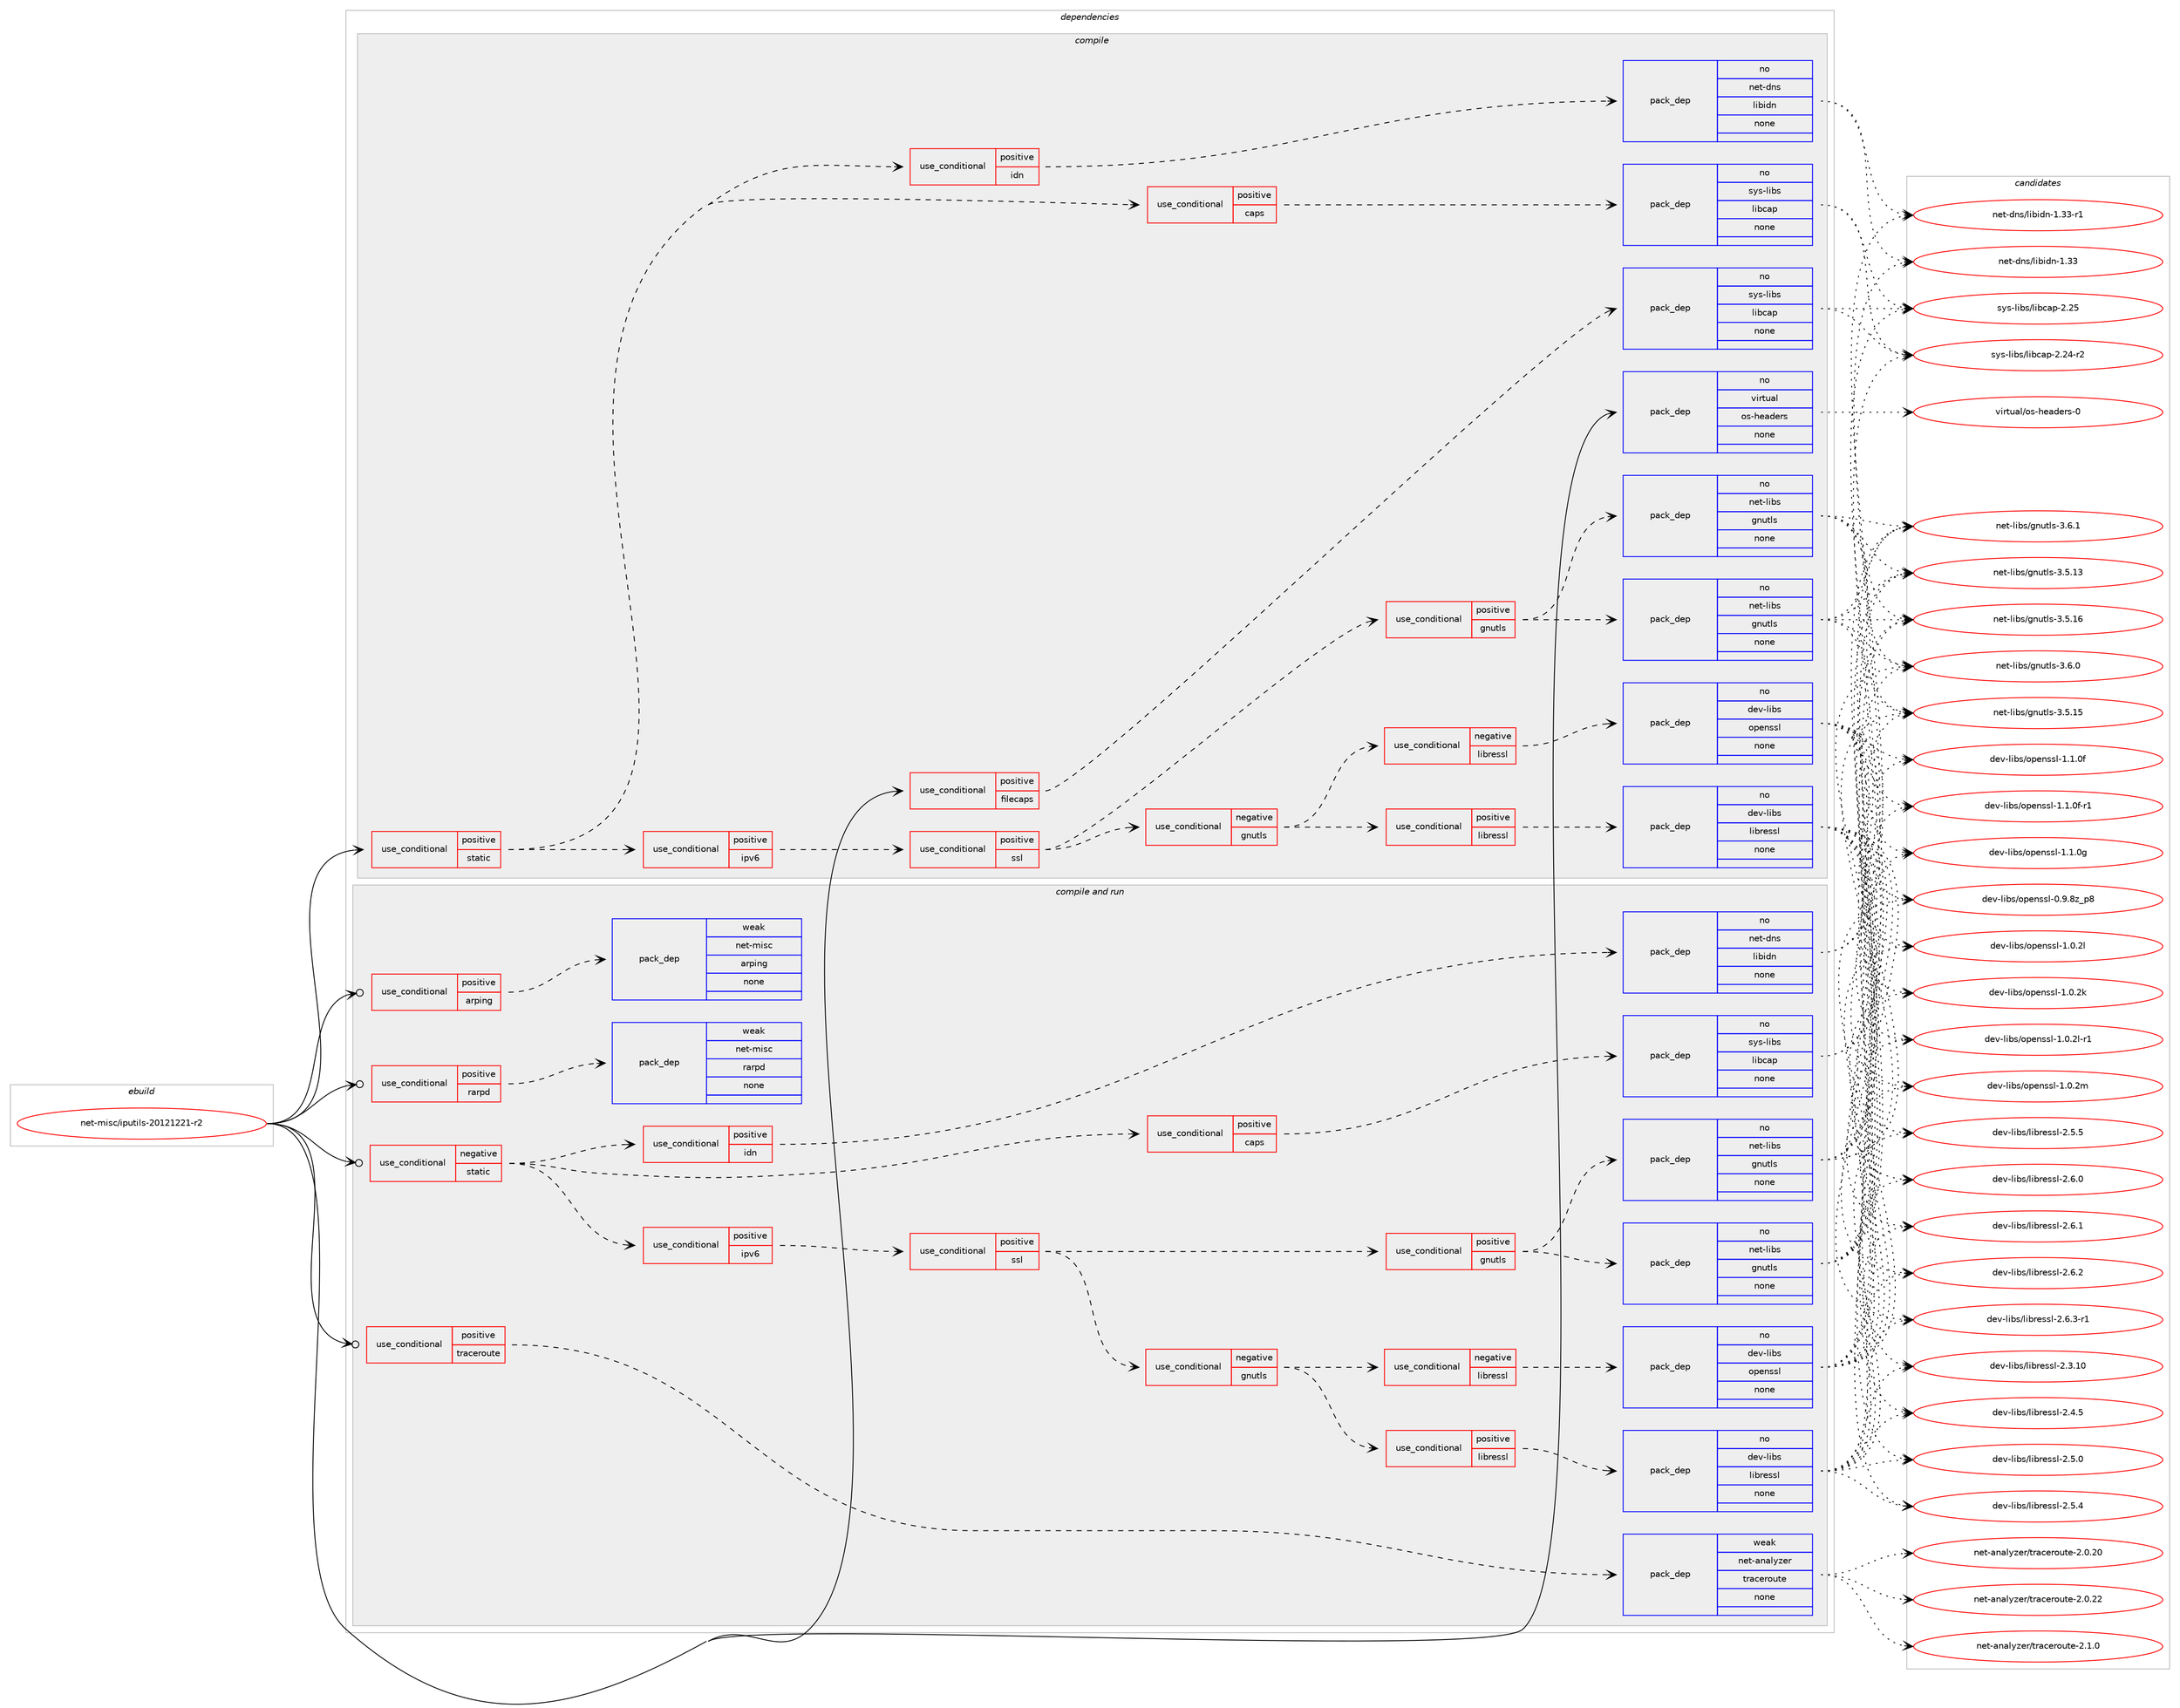 digraph prolog {

# *************
# Graph options
# *************

newrank=true;
concentrate=true;
compound=true;
graph [rankdir=LR,fontname=Helvetica,fontsize=10,ranksep=1.5];#, ranksep=2.5, nodesep=0.2];
edge  [arrowhead=vee];
node  [fontname=Helvetica,fontsize=10];

# **********
# The ebuild
# **********

subgraph cluster_leftcol {
color=gray;
rank=same;
label=<<i>ebuild</i>>;
id [label="net-misc/iputils-20121221-r2", color=red, width=4, href="../net-misc/iputils-20121221-r2.svg"];
}

# ****************
# The dependencies
# ****************

subgraph cluster_midcol {
color=gray;
label=<<i>dependencies</i>>;
subgraph cluster_compile {
fillcolor="#eeeeee";
style=filled;
label=<<i>compile</i>>;
subgraph cond105580 {
dependency426339 [label=<<TABLE BORDER="0" CELLBORDER="1" CELLSPACING="0" CELLPADDING="4"><TR><TD ROWSPAN="3" CELLPADDING="10">use_conditional</TD></TR><TR><TD>positive</TD></TR><TR><TD>filecaps</TD></TR></TABLE>>, shape=none, color=red];
subgraph pack313557 {
dependency426340 [label=<<TABLE BORDER="0" CELLBORDER="1" CELLSPACING="0" CELLPADDING="4" WIDTH="220"><TR><TD ROWSPAN="6" CELLPADDING="30">pack_dep</TD></TR><TR><TD WIDTH="110">no</TD></TR><TR><TD>sys-libs</TD></TR><TR><TD>libcap</TD></TR><TR><TD>none</TD></TR><TR><TD></TD></TR></TABLE>>, shape=none, color=blue];
}
dependency426339:e -> dependency426340:w [weight=20,style="dashed",arrowhead="vee"];
}
id:e -> dependency426339:w [weight=20,style="solid",arrowhead="vee"];
subgraph cond105581 {
dependency426341 [label=<<TABLE BORDER="0" CELLBORDER="1" CELLSPACING="0" CELLPADDING="4"><TR><TD ROWSPAN="3" CELLPADDING="10">use_conditional</TD></TR><TR><TD>positive</TD></TR><TR><TD>static</TD></TR></TABLE>>, shape=none, color=red];
subgraph cond105582 {
dependency426342 [label=<<TABLE BORDER="0" CELLBORDER="1" CELLSPACING="0" CELLPADDING="4"><TR><TD ROWSPAN="3" CELLPADDING="10">use_conditional</TD></TR><TR><TD>positive</TD></TR><TR><TD>caps</TD></TR></TABLE>>, shape=none, color=red];
subgraph pack313558 {
dependency426343 [label=<<TABLE BORDER="0" CELLBORDER="1" CELLSPACING="0" CELLPADDING="4" WIDTH="220"><TR><TD ROWSPAN="6" CELLPADDING="30">pack_dep</TD></TR><TR><TD WIDTH="110">no</TD></TR><TR><TD>sys-libs</TD></TR><TR><TD>libcap</TD></TR><TR><TD>none</TD></TR><TR><TD></TD></TR></TABLE>>, shape=none, color=blue];
}
dependency426342:e -> dependency426343:w [weight=20,style="dashed",arrowhead="vee"];
}
dependency426341:e -> dependency426342:w [weight=20,style="dashed",arrowhead="vee"];
subgraph cond105583 {
dependency426344 [label=<<TABLE BORDER="0" CELLBORDER="1" CELLSPACING="0" CELLPADDING="4"><TR><TD ROWSPAN="3" CELLPADDING="10">use_conditional</TD></TR><TR><TD>positive</TD></TR><TR><TD>idn</TD></TR></TABLE>>, shape=none, color=red];
subgraph pack313559 {
dependency426345 [label=<<TABLE BORDER="0" CELLBORDER="1" CELLSPACING="0" CELLPADDING="4" WIDTH="220"><TR><TD ROWSPAN="6" CELLPADDING="30">pack_dep</TD></TR><TR><TD WIDTH="110">no</TD></TR><TR><TD>net-dns</TD></TR><TR><TD>libidn</TD></TR><TR><TD>none</TD></TR><TR><TD></TD></TR></TABLE>>, shape=none, color=blue];
}
dependency426344:e -> dependency426345:w [weight=20,style="dashed",arrowhead="vee"];
}
dependency426341:e -> dependency426344:w [weight=20,style="dashed",arrowhead="vee"];
subgraph cond105584 {
dependency426346 [label=<<TABLE BORDER="0" CELLBORDER="1" CELLSPACING="0" CELLPADDING="4"><TR><TD ROWSPAN="3" CELLPADDING="10">use_conditional</TD></TR><TR><TD>positive</TD></TR><TR><TD>ipv6</TD></TR></TABLE>>, shape=none, color=red];
subgraph cond105585 {
dependency426347 [label=<<TABLE BORDER="0" CELLBORDER="1" CELLSPACING="0" CELLPADDING="4"><TR><TD ROWSPAN="3" CELLPADDING="10">use_conditional</TD></TR><TR><TD>positive</TD></TR><TR><TD>ssl</TD></TR></TABLE>>, shape=none, color=red];
subgraph cond105586 {
dependency426348 [label=<<TABLE BORDER="0" CELLBORDER="1" CELLSPACING="0" CELLPADDING="4"><TR><TD ROWSPAN="3" CELLPADDING="10">use_conditional</TD></TR><TR><TD>positive</TD></TR><TR><TD>gnutls</TD></TR></TABLE>>, shape=none, color=red];
subgraph pack313560 {
dependency426349 [label=<<TABLE BORDER="0" CELLBORDER="1" CELLSPACING="0" CELLPADDING="4" WIDTH="220"><TR><TD ROWSPAN="6" CELLPADDING="30">pack_dep</TD></TR><TR><TD WIDTH="110">no</TD></TR><TR><TD>net-libs</TD></TR><TR><TD>gnutls</TD></TR><TR><TD>none</TD></TR><TR><TD></TD></TR></TABLE>>, shape=none, color=blue];
}
dependency426348:e -> dependency426349:w [weight=20,style="dashed",arrowhead="vee"];
subgraph pack313561 {
dependency426350 [label=<<TABLE BORDER="0" CELLBORDER="1" CELLSPACING="0" CELLPADDING="4" WIDTH="220"><TR><TD ROWSPAN="6" CELLPADDING="30">pack_dep</TD></TR><TR><TD WIDTH="110">no</TD></TR><TR><TD>net-libs</TD></TR><TR><TD>gnutls</TD></TR><TR><TD>none</TD></TR><TR><TD></TD></TR></TABLE>>, shape=none, color=blue];
}
dependency426348:e -> dependency426350:w [weight=20,style="dashed",arrowhead="vee"];
}
dependency426347:e -> dependency426348:w [weight=20,style="dashed",arrowhead="vee"];
subgraph cond105587 {
dependency426351 [label=<<TABLE BORDER="0" CELLBORDER="1" CELLSPACING="0" CELLPADDING="4"><TR><TD ROWSPAN="3" CELLPADDING="10">use_conditional</TD></TR><TR><TD>negative</TD></TR><TR><TD>gnutls</TD></TR></TABLE>>, shape=none, color=red];
subgraph cond105588 {
dependency426352 [label=<<TABLE BORDER="0" CELLBORDER="1" CELLSPACING="0" CELLPADDING="4"><TR><TD ROWSPAN="3" CELLPADDING="10">use_conditional</TD></TR><TR><TD>negative</TD></TR><TR><TD>libressl</TD></TR></TABLE>>, shape=none, color=red];
subgraph pack313562 {
dependency426353 [label=<<TABLE BORDER="0" CELLBORDER="1" CELLSPACING="0" CELLPADDING="4" WIDTH="220"><TR><TD ROWSPAN="6" CELLPADDING="30">pack_dep</TD></TR><TR><TD WIDTH="110">no</TD></TR><TR><TD>dev-libs</TD></TR><TR><TD>openssl</TD></TR><TR><TD>none</TD></TR><TR><TD></TD></TR></TABLE>>, shape=none, color=blue];
}
dependency426352:e -> dependency426353:w [weight=20,style="dashed",arrowhead="vee"];
}
dependency426351:e -> dependency426352:w [weight=20,style="dashed",arrowhead="vee"];
subgraph cond105589 {
dependency426354 [label=<<TABLE BORDER="0" CELLBORDER="1" CELLSPACING="0" CELLPADDING="4"><TR><TD ROWSPAN="3" CELLPADDING="10">use_conditional</TD></TR><TR><TD>positive</TD></TR><TR><TD>libressl</TD></TR></TABLE>>, shape=none, color=red];
subgraph pack313563 {
dependency426355 [label=<<TABLE BORDER="0" CELLBORDER="1" CELLSPACING="0" CELLPADDING="4" WIDTH="220"><TR><TD ROWSPAN="6" CELLPADDING="30">pack_dep</TD></TR><TR><TD WIDTH="110">no</TD></TR><TR><TD>dev-libs</TD></TR><TR><TD>libressl</TD></TR><TR><TD>none</TD></TR><TR><TD></TD></TR></TABLE>>, shape=none, color=blue];
}
dependency426354:e -> dependency426355:w [weight=20,style="dashed",arrowhead="vee"];
}
dependency426351:e -> dependency426354:w [weight=20,style="dashed",arrowhead="vee"];
}
dependency426347:e -> dependency426351:w [weight=20,style="dashed",arrowhead="vee"];
}
dependency426346:e -> dependency426347:w [weight=20,style="dashed",arrowhead="vee"];
}
dependency426341:e -> dependency426346:w [weight=20,style="dashed",arrowhead="vee"];
}
id:e -> dependency426341:w [weight=20,style="solid",arrowhead="vee"];
subgraph pack313564 {
dependency426356 [label=<<TABLE BORDER="0" CELLBORDER="1" CELLSPACING="0" CELLPADDING="4" WIDTH="220"><TR><TD ROWSPAN="6" CELLPADDING="30">pack_dep</TD></TR><TR><TD WIDTH="110">no</TD></TR><TR><TD>virtual</TD></TR><TR><TD>os-headers</TD></TR><TR><TD>none</TD></TR><TR><TD></TD></TR></TABLE>>, shape=none, color=blue];
}
id:e -> dependency426356:w [weight=20,style="solid",arrowhead="vee"];
}
subgraph cluster_compileandrun {
fillcolor="#eeeeee";
style=filled;
label=<<i>compile and run</i>>;
subgraph cond105590 {
dependency426357 [label=<<TABLE BORDER="0" CELLBORDER="1" CELLSPACING="0" CELLPADDING="4"><TR><TD ROWSPAN="3" CELLPADDING="10">use_conditional</TD></TR><TR><TD>negative</TD></TR><TR><TD>static</TD></TR></TABLE>>, shape=none, color=red];
subgraph cond105591 {
dependency426358 [label=<<TABLE BORDER="0" CELLBORDER="1" CELLSPACING="0" CELLPADDING="4"><TR><TD ROWSPAN="3" CELLPADDING="10">use_conditional</TD></TR><TR><TD>positive</TD></TR><TR><TD>caps</TD></TR></TABLE>>, shape=none, color=red];
subgraph pack313565 {
dependency426359 [label=<<TABLE BORDER="0" CELLBORDER="1" CELLSPACING="0" CELLPADDING="4" WIDTH="220"><TR><TD ROWSPAN="6" CELLPADDING="30">pack_dep</TD></TR><TR><TD WIDTH="110">no</TD></TR><TR><TD>sys-libs</TD></TR><TR><TD>libcap</TD></TR><TR><TD>none</TD></TR><TR><TD></TD></TR></TABLE>>, shape=none, color=blue];
}
dependency426358:e -> dependency426359:w [weight=20,style="dashed",arrowhead="vee"];
}
dependency426357:e -> dependency426358:w [weight=20,style="dashed",arrowhead="vee"];
subgraph cond105592 {
dependency426360 [label=<<TABLE BORDER="0" CELLBORDER="1" CELLSPACING="0" CELLPADDING="4"><TR><TD ROWSPAN="3" CELLPADDING="10">use_conditional</TD></TR><TR><TD>positive</TD></TR><TR><TD>idn</TD></TR></TABLE>>, shape=none, color=red];
subgraph pack313566 {
dependency426361 [label=<<TABLE BORDER="0" CELLBORDER="1" CELLSPACING="0" CELLPADDING="4" WIDTH="220"><TR><TD ROWSPAN="6" CELLPADDING="30">pack_dep</TD></TR><TR><TD WIDTH="110">no</TD></TR><TR><TD>net-dns</TD></TR><TR><TD>libidn</TD></TR><TR><TD>none</TD></TR><TR><TD></TD></TR></TABLE>>, shape=none, color=blue];
}
dependency426360:e -> dependency426361:w [weight=20,style="dashed",arrowhead="vee"];
}
dependency426357:e -> dependency426360:w [weight=20,style="dashed",arrowhead="vee"];
subgraph cond105593 {
dependency426362 [label=<<TABLE BORDER="0" CELLBORDER="1" CELLSPACING="0" CELLPADDING="4"><TR><TD ROWSPAN="3" CELLPADDING="10">use_conditional</TD></TR><TR><TD>positive</TD></TR><TR><TD>ipv6</TD></TR></TABLE>>, shape=none, color=red];
subgraph cond105594 {
dependency426363 [label=<<TABLE BORDER="0" CELLBORDER="1" CELLSPACING="0" CELLPADDING="4"><TR><TD ROWSPAN="3" CELLPADDING="10">use_conditional</TD></TR><TR><TD>positive</TD></TR><TR><TD>ssl</TD></TR></TABLE>>, shape=none, color=red];
subgraph cond105595 {
dependency426364 [label=<<TABLE BORDER="0" CELLBORDER="1" CELLSPACING="0" CELLPADDING="4"><TR><TD ROWSPAN="3" CELLPADDING="10">use_conditional</TD></TR><TR><TD>positive</TD></TR><TR><TD>gnutls</TD></TR></TABLE>>, shape=none, color=red];
subgraph pack313567 {
dependency426365 [label=<<TABLE BORDER="0" CELLBORDER="1" CELLSPACING="0" CELLPADDING="4" WIDTH="220"><TR><TD ROWSPAN="6" CELLPADDING="30">pack_dep</TD></TR><TR><TD WIDTH="110">no</TD></TR><TR><TD>net-libs</TD></TR><TR><TD>gnutls</TD></TR><TR><TD>none</TD></TR><TR><TD></TD></TR></TABLE>>, shape=none, color=blue];
}
dependency426364:e -> dependency426365:w [weight=20,style="dashed",arrowhead="vee"];
subgraph pack313568 {
dependency426366 [label=<<TABLE BORDER="0" CELLBORDER="1" CELLSPACING="0" CELLPADDING="4" WIDTH="220"><TR><TD ROWSPAN="6" CELLPADDING="30">pack_dep</TD></TR><TR><TD WIDTH="110">no</TD></TR><TR><TD>net-libs</TD></TR><TR><TD>gnutls</TD></TR><TR><TD>none</TD></TR><TR><TD></TD></TR></TABLE>>, shape=none, color=blue];
}
dependency426364:e -> dependency426366:w [weight=20,style="dashed",arrowhead="vee"];
}
dependency426363:e -> dependency426364:w [weight=20,style="dashed",arrowhead="vee"];
subgraph cond105596 {
dependency426367 [label=<<TABLE BORDER="0" CELLBORDER="1" CELLSPACING="0" CELLPADDING="4"><TR><TD ROWSPAN="3" CELLPADDING="10">use_conditional</TD></TR><TR><TD>negative</TD></TR><TR><TD>gnutls</TD></TR></TABLE>>, shape=none, color=red];
subgraph cond105597 {
dependency426368 [label=<<TABLE BORDER="0" CELLBORDER="1" CELLSPACING="0" CELLPADDING="4"><TR><TD ROWSPAN="3" CELLPADDING="10">use_conditional</TD></TR><TR><TD>negative</TD></TR><TR><TD>libressl</TD></TR></TABLE>>, shape=none, color=red];
subgraph pack313569 {
dependency426369 [label=<<TABLE BORDER="0" CELLBORDER="1" CELLSPACING="0" CELLPADDING="4" WIDTH="220"><TR><TD ROWSPAN="6" CELLPADDING="30">pack_dep</TD></TR><TR><TD WIDTH="110">no</TD></TR><TR><TD>dev-libs</TD></TR><TR><TD>openssl</TD></TR><TR><TD>none</TD></TR><TR><TD></TD></TR></TABLE>>, shape=none, color=blue];
}
dependency426368:e -> dependency426369:w [weight=20,style="dashed",arrowhead="vee"];
}
dependency426367:e -> dependency426368:w [weight=20,style="dashed",arrowhead="vee"];
subgraph cond105598 {
dependency426370 [label=<<TABLE BORDER="0" CELLBORDER="1" CELLSPACING="0" CELLPADDING="4"><TR><TD ROWSPAN="3" CELLPADDING="10">use_conditional</TD></TR><TR><TD>positive</TD></TR><TR><TD>libressl</TD></TR></TABLE>>, shape=none, color=red];
subgraph pack313570 {
dependency426371 [label=<<TABLE BORDER="0" CELLBORDER="1" CELLSPACING="0" CELLPADDING="4" WIDTH="220"><TR><TD ROWSPAN="6" CELLPADDING="30">pack_dep</TD></TR><TR><TD WIDTH="110">no</TD></TR><TR><TD>dev-libs</TD></TR><TR><TD>libressl</TD></TR><TR><TD>none</TD></TR><TR><TD></TD></TR></TABLE>>, shape=none, color=blue];
}
dependency426370:e -> dependency426371:w [weight=20,style="dashed",arrowhead="vee"];
}
dependency426367:e -> dependency426370:w [weight=20,style="dashed",arrowhead="vee"];
}
dependency426363:e -> dependency426367:w [weight=20,style="dashed",arrowhead="vee"];
}
dependency426362:e -> dependency426363:w [weight=20,style="dashed",arrowhead="vee"];
}
dependency426357:e -> dependency426362:w [weight=20,style="dashed",arrowhead="vee"];
}
id:e -> dependency426357:w [weight=20,style="solid",arrowhead="odotvee"];
subgraph cond105599 {
dependency426372 [label=<<TABLE BORDER="0" CELLBORDER="1" CELLSPACING="0" CELLPADDING="4"><TR><TD ROWSPAN="3" CELLPADDING="10">use_conditional</TD></TR><TR><TD>positive</TD></TR><TR><TD>arping</TD></TR></TABLE>>, shape=none, color=red];
subgraph pack313571 {
dependency426373 [label=<<TABLE BORDER="0" CELLBORDER="1" CELLSPACING="0" CELLPADDING="4" WIDTH="220"><TR><TD ROWSPAN="6" CELLPADDING="30">pack_dep</TD></TR><TR><TD WIDTH="110">weak</TD></TR><TR><TD>net-misc</TD></TR><TR><TD>arping</TD></TR><TR><TD>none</TD></TR><TR><TD></TD></TR></TABLE>>, shape=none, color=blue];
}
dependency426372:e -> dependency426373:w [weight=20,style="dashed",arrowhead="vee"];
}
id:e -> dependency426372:w [weight=20,style="solid",arrowhead="odotvee"];
subgraph cond105600 {
dependency426374 [label=<<TABLE BORDER="0" CELLBORDER="1" CELLSPACING="0" CELLPADDING="4"><TR><TD ROWSPAN="3" CELLPADDING="10">use_conditional</TD></TR><TR><TD>positive</TD></TR><TR><TD>rarpd</TD></TR></TABLE>>, shape=none, color=red];
subgraph pack313572 {
dependency426375 [label=<<TABLE BORDER="0" CELLBORDER="1" CELLSPACING="0" CELLPADDING="4" WIDTH="220"><TR><TD ROWSPAN="6" CELLPADDING="30">pack_dep</TD></TR><TR><TD WIDTH="110">weak</TD></TR><TR><TD>net-misc</TD></TR><TR><TD>rarpd</TD></TR><TR><TD>none</TD></TR><TR><TD></TD></TR></TABLE>>, shape=none, color=blue];
}
dependency426374:e -> dependency426375:w [weight=20,style="dashed",arrowhead="vee"];
}
id:e -> dependency426374:w [weight=20,style="solid",arrowhead="odotvee"];
subgraph cond105601 {
dependency426376 [label=<<TABLE BORDER="0" CELLBORDER="1" CELLSPACING="0" CELLPADDING="4"><TR><TD ROWSPAN="3" CELLPADDING="10">use_conditional</TD></TR><TR><TD>positive</TD></TR><TR><TD>traceroute</TD></TR></TABLE>>, shape=none, color=red];
subgraph pack313573 {
dependency426377 [label=<<TABLE BORDER="0" CELLBORDER="1" CELLSPACING="0" CELLPADDING="4" WIDTH="220"><TR><TD ROWSPAN="6" CELLPADDING="30">pack_dep</TD></TR><TR><TD WIDTH="110">weak</TD></TR><TR><TD>net-analyzer</TD></TR><TR><TD>traceroute</TD></TR><TR><TD>none</TD></TR><TR><TD></TD></TR></TABLE>>, shape=none, color=blue];
}
dependency426376:e -> dependency426377:w [weight=20,style="dashed",arrowhead="vee"];
}
id:e -> dependency426376:w [weight=20,style="solid",arrowhead="odotvee"];
}
subgraph cluster_run {
fillcolor="#eeeeee";
style=filled;
label=<<i>run</i>>;
}
}

# **************
# The candidates
# **************

subgraph cluster_choices {
rank=same;
color=gray;
label=<<i>candidates</i>>;

subgraph choice313557 {
color=black;
nodesep=1;
choice11512111545108105981154710810598999711245504650524511450 [label="sys-libs/libcap-2.24-r2", color=red, width=4,href="../sys-libs/libcap-2.24-r2.svg"];
choice1151211154510810598115471081059899971124550465053 [label="sys-libs/libcap-2.25", color=red, width=4,href="../sys-libs/libcap-2.25.svg"];
dependency426340:e -> choice11512111545108105981154710810598999711245504650524511450:w [style=dotted,weight="100"];
dependency426340:e -> choice1151211154510810598115471081059899971124550465053:w [style=dotted,weight="100"];
}
subgraph choice313558 {
color=black;
nodesep=1;
choice11512111545108105981154710810598999711245504650524511450 [label="sys-libs/libcap-2.24-r2", color=red, width=4,href="../sys-libs/libcap-2.24-r2.svg"];
choice1151211154510810598115471081059899971124550465053 [label="sys-libs/libcap-2.25", color=red, width=4,href="../sys-libs/libcap-2.25.svg"];
dependency426343:e -> choice11512111545108105981154710810598999711245504650524511450:w [style=dotted,weight="100"];
dependency426343:e -> choice1151211154510810598115471081059899971124550465053:w [style=dotted,weight="100"];
}
subgraph choice313559 {
color=black;
nodesep=1;
choice1101011164510011011547108105981051001104549465151 [label="net-dns/libidn-1.33", color=red, width=4,href="../net-dns/libidn-1.33.svg"];
choice11010111645100110115471081059810510011045494651514511449 [label="net-dns/libidn-1.33-r1", color=red, width=4,href="../net-dns/libidn-1.33-r1.svg"];
dependency426345:e -> choice1101011164510011011547108105981051001104549465151:w [style=dotted,weight="100"];
dependency426345:e -> choice11010111645100110115471081059810510011045494651514511449:w [style=dotted,weight="100"];
}
subgraph choice313560 {
color=black;
nodesep=1;
choice11010111645108105981154710311011711610811545514653464951 [label="net-libs/gnutls-3.5.13", color=red, width=4,href="../net-libs/gnutls-3.5.13.svg"];
choice11010111645108105981154710311011711610811545514653464953 [label="net-libs/gnutls-3.5.15", color=red, width=4,href="../net-libs/gnutls-3.5.15.svg"];
choice11010111645108105981154710311011711610811545514653464954 [label="net-libs/gnutls-3.5.16", color=red, width=4,href="../net-libs/gnutls-3.5.16.svg"];
choice110101116451081059811547103110117116108115455146544648 [label="net-libs/gnutls-3.6.0", color=red, width=4,href="../net-libs/gnutls-3.6.0.svg"];
choice110101116451081059811547103110117116108115455146544649 [label="net-libs/gnutls-3.6.1", color=red, width=4,href="../net-libs/gnutls-3.6.1.svg"];
dependency426349:e -> choice11010111645108105981154710311011711610811545514653464951:w [style=dotted,weight="100"];
dependency426349:e -> choice11010111645108105981154710311011711610811545514653464953:w [style=dotted,weight="100"];
dependency426349:e -> choice11010111645108105981154710311011711610811545514653464954:w [style=dotted,weight="100"];
dependency426349:e -> choice110101116451081059811547103110117116108115455146544648:w [style=dotted,weight="100"];
dependency426349:e -> choice110101116451081059811547103110117116108115455146544649:w [style=dotted,weight="100"];
}
subgraph choice313561 {
color=black;
nodesep=1;
choice11010111645108105981154710311011711610811545514653464951 [label="net-libs/gnutls-3.5.13", color=red, width=4,href="../net-libs/gnutls-3.5.13.svg"];
choice11010111645108105981154710311011711610811545514653464953 [label="net-libs/gnutls-3.5.15", color=red, width=4,href="../net-libs/gnutls-3.5.15.svg"];
choice11010111645108105981154710311011711610811545514653464954 [label="net-libs/gnutls-3.5.16", color=red, width=4,href="../net-libs/gnutls-3.5.16.svg"];
choice110101116451081059811547103110117116108115455146544648 [label="net-libs/gnutls-3.6.0", color=red, width=4,href="../net-libs/gnutls-3.6.0.svg"];
choice110101116451081059811547103110117116108115455146544649 [label="net-libs/gnutls-3.6.1", color=red, width=4,href="../net-libs/gnutls-3.6.1.svg"];
dependency426350:e -> choice11010111645108105981154710311011711610811545514653464951:w [style=dotted,weight="100"];
dependency426350:e -> choice11010111645108105981154710311011711610811545514653464953:w [style=dotted,weight="100"];
dependency426350:e -> choice11010111645108105981154710311011711610811545514653464954:w [style=dotted,weight="100"];
dependency426350:e -> choice110101116451081059811547103110117116108115455146544648:w [style=dotted,weight="100"];
dependency426350:e -> choice110101116451081059811547103110117116108115455146544649:w [style=dotted,weight="100"];
}
subgraph choice313562 {
color=black;
nodesep=1;
choice1001011184510810598115471111121011101151151084548465746561229511256 [label="dev-libs/openssl-0.9.8z_p8", color=red, width=4,href="../dev-libs/openssl-0.9.8z_p8.svg"];
choice100101118451081059811547111112101110115115108454946484650107 [label="dev-libs/openssl-1.0.2k", color=red, width=4,href="../dev-libs/openssl-1.0.2k.svg"];
choice100101118451081059811547111112101110115115108454946484650108 [label="dev-libs/openssl-1.0.2l", color=red, width=4,href="../dev-libs/openssl-1.0.2l.svg"];
choice1001011184510810598115471111121011101151151084549464846501084511449 [label="dev-libs/openssl-1.0.2l-r1", color=red, width=4,href="../dev-libs/openssl-1.0.2l-r1.svg"];
choice100101118451081059811547111112101110115115108454946484650109 [label="dev-libs/openssl-1.0.2m", color=red, width=4,href="../dev-libs/openssl-1.0.2m.svg"];
choice100101118451081059811547111112101110115115108454946494648102 [label="dev-libs/openssl-1.1.0f", color=red, width=4,href="../dev-libs/openssl-1.1.0f.svg"];
choice1001011184510810598115471111121011101151151084549464946481024511449 [label="dev-libs/openssl-1.1.0f-r1", color=red, width=4,href="../dev-libs/openssl-1.1.0f-r1.svg"];
choice100101118451081059811547111112101110115115108454946494648103 [label="dev-libs/openssl-1.1.0g", color=red, width=4,href="../dev-libs/openssl-1.1.0g.svg"];
dependency426353:e -> choice1001011184510810598115471111121011101151151084548465746561229511256:w [style=dotted,weight="100"];
dependency426353:e -> choice100101118451081059811547111112101110115115108454946484650107:w [style=dotted,weight="100"];
dependency426353:e -> choice100101118451081059811547111112101110115115108454946484650108:w [style=dotted,weight="100"];
dependency426353:e -> choice1001011184510810598115471111121011101151151084549464846501084511449:w [style=dotted,weight="100"];
dependency426353:e -> choice100101118451081059811547111112101110115115108454946484650109:w [style=dotted,weight="100"];
dependency426353:e -> choice100101118451081059811547111112101110115115108454946494648102:w [style=dotted,weight="100"];
dependency426353:e -> choice1001011184510810598115471111121011101151151084549464946481024511449:w [style=dotted,weight="100"];
dependency426353:e -> choice100101118451081059811547111112101110115115108454946494648103:w [style=dotted,weight="100"];
}
subgraph choice313563 {
color=black;
nodesep=1;
choice1001011184510810598115471081059811410111511510845504651464948 [label="dev-libs/libressl-2.3.10", color=red, width=4,href="../dev-libs/libressl-2.3.10.svg"];
choice10010111845108105981154710810598114101115115108455046524653 [label="dev-libs/libressl-2.4.5", color=red, width=4,href="../dev-libs/libressl-2.4.5.svg"];
choice10010111845108105981154710810598114101115115108455046534648 [label="dev-libs/libressl-2.5.0", color=red, width=4,href="../dev-libs/libressl-2.5.0.svg"];
choice10010111845108105981154710810598114101115115108455046534652 [label="dev-libs/libressl-2.5.4", color=red, width=4,href="../dev-libs/libressl-2.5.4.svg"];
choice10010111845108105981154710810598114101115115108455046534653 [label="dev-libs/libressl-2.5.5", color=red, width=4,href="../dev-libs/libressl-2.5.5.svg"];
choice10010111845108105981154710810598114101115115108455046544648 [label="dev-libs/libressl-2.6.0", color=red, width=4,href="../dev-libs/libressl-2.6.0.svg"];
choice10010111845108105981154710810598114101115115108455046544649 [label="dev-libs/libressl-2.6.1", color=red, width=4,href="../dev-libs/libressl-2.6.1.svg"];
choice10010111845108105981154710810598114101115115108455046544650 [label="dev-libs/libressl-2.6.2", color=red, width=4,href="../dev-libs/libressl-2.6.2.svg"];
choice100101118451081059811547108105981141011151151084550465446514511449 [label="dev-libs/libressl-2.6.3-r1", color=red, width=4,href="../dev-libs/libressl-2.6.3-r1.svg"];
dependency426355:e -> choice1001011184510810598115471081059811410111511510845504651464948:w [style=dotted,weight="100"];
dependency426355:e -> choice10010111845108105981154710810598114101115115108455046524653:w [style=dotted,weight="100"];
dependency426355:e -> choice10010111845108105981154710810598114101115115108455046534648:w [style=dotted,weight="100"];
dependency426355:e -> choice10010111845108105981154710810598114101115115108455046534652:w [style=dotted,weight="100"];
dependency426355:e -> choice10010111845108105981154710810598114101115115108455046534653:w [style=dotted,weight="100"];
dependency426355:e -> choice10010111845108105981154710810598114101115115108455046544648:w [style=dotted,weight="100"];
dependency426355:e -> choice10010111845108105981154710810598114101115115108455046544649:w [style=dotted,weight="100"];
dependency426355:e -> choice10010111845108105981154710810598114101115115108455046544650:w [style=dotted,weight="100"];
dependency426355:e -> choice100101118451081059811547108105981141011151151084550465446514511449:w [style=dotted,weight="100"];
}
subgraph choice313564 {
color=black;
nodesep=1;
choice118105114116117971084711111545104101971001011141154548 [label="virtual/os-headers-0", color=red, width=4,href="../virtual/os-headers-0.svg"];
dependency426356:e -> choice118105114116117971084711111545104101971001011141154548:w [style=dotted,weight="100"];
}
subgraph choice313565 {
color=black;
nodesep=1;
choice11512111545108105981154710810598999711245504650524511450 [label="sys-libs/libcap-2.24-r2", color=red, width=4,href="../sys-libs/libcap-2.24-r2.svg"];
choice1151211154510810598115471081059899971124550465053 [label="sys-libs/libcap-2.25", color=red, width=4,href="../sys-libs/libcap-2.25.svg"];
dependency426359:e -> choice11512111545108105981154710810598999711245504650524511450:w [style=dotted,weight="100"];
dependency426359:e -> choice1151211154510810598115471081059899971124550465053:w [style=dotted,weight="100"];
}
subgraph choice313566 {
color=black;
nodesep=1;
choice1101011164510011011547108105981051001104549465151 [label="net-dns/libidn-1.33", color=red, width=4,href="../net-dns/libidn-1.33.svg"];
choice11010111645100110115471081059810510011045494651514511449 [label="net-dns/libidn-1.33-r1", color=red, width=4,href="../net-dns/libidn-1.33-r1.svg"];
dependency426361:e -> choice1101011164510011011547108105981051001104549465151:w [style=dotted,weight="100"];
dependency426361:e -> choice11010111645100110115471081059810510011045494651514511449:w [style=dotted,weight="100"];
}
subgraph choice313567 {
color=black;
nodesep=1;
choice11010111645108105981154710311011711610811545514653464951 [label="net-libs/gnutls-3.5.13", color=red, width=4,href="../net-libs/gnutls-3.5.13.svg"];
choice11010111645108105981154710311011711610811545514653464953 [label="net-libs/gnutls-3.5.15", color=red, width=4,href="../net-libs/gnutls-3.5.15.svg"];
choice11010111645108105981154710311011711610811545514653464954 [label="net-libs/gnutls-3.5.16", color=red, width=4,href="../net-libs/gnutls-3.5.16.svg"];
choice110101116451081059811547103110117116108115455146544648 [label="net-libs/gnutls-3.6.0", color=red, width=4,href="../net-libs/gnutls-3.6.0.svg"];
choice110101116451081059811547103110117116108115455146544649 [label="net-libs/gnutls-3.6.1", color=red, width=4,href="../net-libs/gnutls-3.6.1.svg"];
dependency426365:e -> choice11010111645108105981154710311011711610811545514653464951:w [style=dotted,weight="100"];
dependency426365:e -> choice11010111645108105981154710311011711610811545514653464953:w [style=dotted,weight="100"];
dependency426365:e -> choice11010111645108105981154710311011711610811545514653464954:w [style=dotted,weight="100"];
dependency426365:e -> choice110101116451081059811547103110117116108115455146544648:w [style=dotted,weight="100"];
dependency426365:e -> choice110101116451081059811547103110117116108115455146544649:w [style=dotted,weight="100"];
}
subgraph choice313568 {
color=black;
nodesep=1;
choice11010111645108105981154710311011711610811545514653464951 [label="net-libs/gnutls-3.5.13", color=red, width=4,href="../net-libs/gnutls-3.5.13.svg"];
choice11010111645108105981154710311011711610811545514653464953 [label="net-libs/gnutls-3.5.15", color=red, width=4,href="../net-libs/gnutls-3.5.15.svg"];
choice11010111645108105981154710311011711610811545514653464954 [label="net-libs/gnutls-3.5.16", color=red, width=4,href="../net-libs/gnutls-3.5.16.svg"];
choice110101116451081059811547103110117116108115455146544648 [label="net-libs/gnutls-3.6.0", color=red, width=4,href="../net-libs/gnutls-3.6.0.svg"];
choice110101116451081059811547103110117116108115455146544649 [label="net-libs/gnutls-3.6.1", color=red, width=4,href="../net-libs/gnutls-3.6.1.svg"];
dependency426366:e -> choice11010111645108105981154710311011711610811545514653464951:w [style=dotted,weight="100"];
dependency426366:e -> choice11010111645108105981154710311011711610811545514653464953:w [style=dotted,weight="100"];
dependency426366:e -> choice11010111645108105981154710311011711610811545514653464954:w [style=dotted,weight="100"];
dependency426366:e -> choice110101116451081059811547103110117116108115455146544648:w [style=dotted,weight="100"];
dependency426366:e -> choice110101116451081059811547103110117116108115455146544649:w [style=dotted,weight="100"];
}
subgraph choice313569 {
color=black;
nodesep=1;
choice1001011184510810598115471111121011101151151084548465746561229511256 [label="dev-libs/openssl-0.9.8z_p8", color=red, width=4,href="../dev-libs/openssl-0.9.8z_p8.svg"];
choice100101118451081059811547111112101110115115108454946484650107 [label="dev-libs/openssl-1.0.2k", color=red, width=4,href="../dev-libs/openssl-1.0.2k.svg"];
choice100101118451081059811547111112101110115115108454946484650108 [label="dev-libs/openssl-1.0.2l", color=red, width=4,href="../dev-libs/openssl-1.0.2l.svg"];
choice1001011184510810598115471111121011101151151084549464846501084511449 [label="dev-libs/openssl-1.0.2l-r1", color=red, width=4,href="../dev-libs/openssl-1.0.2l-r1.svg"];
choice100101118451081059811547111112101110115115108454946484650109 [label="dev-libs/openssl-1.0.2m", color=red, width=4,href="../dev-libs/openssl-1.0.2m.svg"];
choice100101118451081059811547111112101110115115108454946494648102 [label="dev-libs/openssl-1.1.0f", color=red, width=4,href="../dev-libs/openssl-1.1.0f.svg"];
choice1001011184510810598115471111121011101151151084549464946481024511449 [label="dev-libs/openssl-1.1.0f-r1", color=red, width=4,href="../dev-libs/openssl-1.1.0f-r1.svg"];
choice100101118451081059811547111112101110115115108454946494648103 [label="dev-libs/openssl-1.1.0g", color=red, width=4,href="../dev-libs/openssl-1.1.0g.svg"];
dependency426369:e -> choice1001011184510810598115471111121011101151151084548465746561229511256:w [style=dotted,weight="100"];
dependency426369:e -> choice100101118451081059811547111112101110115115108454946484650107:w [style=dotted,weight="100"];
dependency426369:e -> choice100101118451081059811547111112101110115115108454946484650108:w [style=dotted,weight="100"];
dependency426369:e -> choice1001011184510810598115471111121011101151151084549464846501084511449:w [style=dotted,weight="100"];
dependency426369:e -> choice100101118451081059811547111112101110115115108454946484650109:w [style=dotted,weight="100"];
dependency426369:e -> choice100101118451081059811547111112101110115115108454946494648102:w [style=dotted,weight="100"];
dependency426369:e -> choice1001011184510810598115471111121011101151151084549464946481024511449:w [style=dotted,weight="100"];
dependency426369:e -> choice100101118451081059811547111112101110115115108454946494648103:w [style=dotted,weight="100"];
}
subgraph choice313570 {
color=black;
nodesep=1;
choice1001011184510810598115471081059811410111511510845504651464948 [label="dev-libs/libressl-2.3.10", color=red, width=4,href="../dev-libs/libressl-2.3.10.svg"];
choice10010111845108105981154710810598114101115115108455046524653 [label="dev-libs/libressl-2.4.5", color=red, width=4,href="../dev-libs/libressl-2.4.5.svg"];
choice10010111845108105981154710810598114101115115108455046534648 [label="dev-libs/libressl-2.5.0", color=red, width=4,href="../dev-libs/libressl-2.5.0.svg"];
choice10010111845108105981154710810598114101115115108455046534652 [label="dev-libs/libressl-2.5.4", color=red, width=4,href="../dev-libs/libressl-2.5.4.svg"];
choice10010111845108105981154710810598114101115115108455046534653 [label="dev-libs/libressl-2.5.5", color=red, width=4,href="../dev-libs/libressl-2.5.5.svg"];
choice10010111845108105981154710810598114101115115108455046544648 [label="dev-libs/libressl-2.6.0", color=red, width=4,href="../dev-libs/libressl-2.6.0.svg"];
choice10010111845108105981154710810598114101115115108455046544649 [label="dev-libs/libressl-2.6.1", color=red, width=4,href="../dev-libs/libressl-2.6.1.svg"];
choice10010111845108105981154710810598114101115115108455046544650 [label="dev-libs/libressl-2.6.2", color=red, width=4,href="../dev-libs/libressl-2.6.2.svg"];
choice100101118451081059811547108105981141011151151084550465446514511449 [label="dev-libs/libressl-2.6.3-r1", color=red, width=4,href="../dev-libs/libressl-2.6.3-r1.svg"];
dependency426371:e -> choice1001011184510810598115471081059811410111511510845504651464948:w [style=dotted,weight="100"];
dependency426371:e -> choice10010111845108105981154710810598114101115115108455046524653:w [style=dotted,weight="100"];
dependency426371:e -> choice10010111845108105981154710810598114101115115108455046534648:w [style=dotted,weight="100"];
dependency426371:e -> choice10010111845108105981154710810598114101115115108455046534652:w [style=dotted,weight="100"];
dependency426371:e -> choice10010111845108105981154710810598114101115115108455046534653:w [style=dotted,weight="100"];
dependency426371:e -> choice10010111845108105981154710810598114101115115108455046544648:w [style=dotted,weight="100"];
dependency426371:e -> choice10010111845108105981154710810598114101115115108455046544649:w [style=dotted,weight="100"];
dependency426371:e -> choice10010111845108105981154710810598114101115115108455046544650:w [style=dotted,weight="100"];
dependency426371:e -> choice100101118451081059811547108105981141011151151084550465446514511449:w [style=dotted,weight="100"];
}
subgraph choice313571 {
color=black;
nodesep=1;
}
subgraph choice313572 {
color=black;
nodesep=1;
}
subgraph choice313573 {
color=black;
nodesep=1;
choice11010111645971109710812112210111447116114979910111411111711610145504648465048 [label="net-analyzer/traceroute-2.0.20", color=red, width=4,href="../net-analyzer/traceroute-2.0.20.svg"];
choice11010111645971109710812112210111447116114979910111411111711610145504648465050 [label="net-analyzer/traceroute-2.0.22", color=red, width=4,href="../net-analyzer/traceroute-2.0.22.svg"];
choice110101116459711097108121122101114471161149799101114111117116101455046494648 [label="net-analyzer/traceroute-2.1.0", color=red, width=4,href="../net-analyzer/traceroute-2.1.0.svg"];
dependency426377:e -> choice11010111645971109710812112210111447116114979910111411111711610145504648465048:w [style=dotted,weight="100"];
dependency426377:e -> choice11010111645971109710812112210111447116114979910111411111711610145504648465050:w [style=dotted,weight="100"];
dependency426377:e -> choice110101116459711097108121122101114471161149799101114111117116101455046494648:w [style=dotted,weight="100"];
}
}

}
